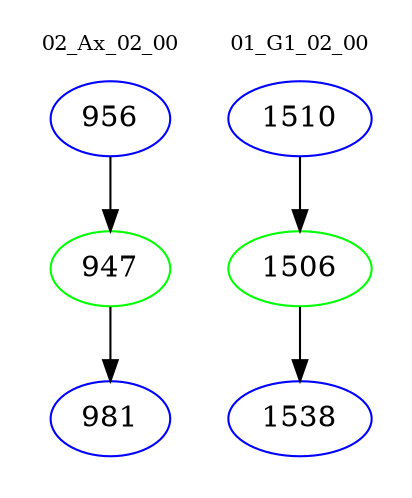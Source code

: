 digraph{
subgraph cluster_0 {
color = white
label = "02_Ax_02_00";
fontsize=10;
T0_956 [label="956", color="blue"]
T0_956 -> T0_947 [color="black"]
T0_947 [label="947", color="green"]
T0_947 -> T0_981 [color="black"]
T0_981 [label="981", color="blue"]
}
subgraph cluster_1 {
color = white
label = "01_G1_02_00";
fontsize=10;
T1_1510 [label="1510", color="blue"]
T1_1510 -> T1_1506 [color="black"]
T1_1506 [label="1506", color="green"]
T1_1506 -> T1_1538 [color="black"]
T1_1538 [label="1538", color="blue"]
}
}
